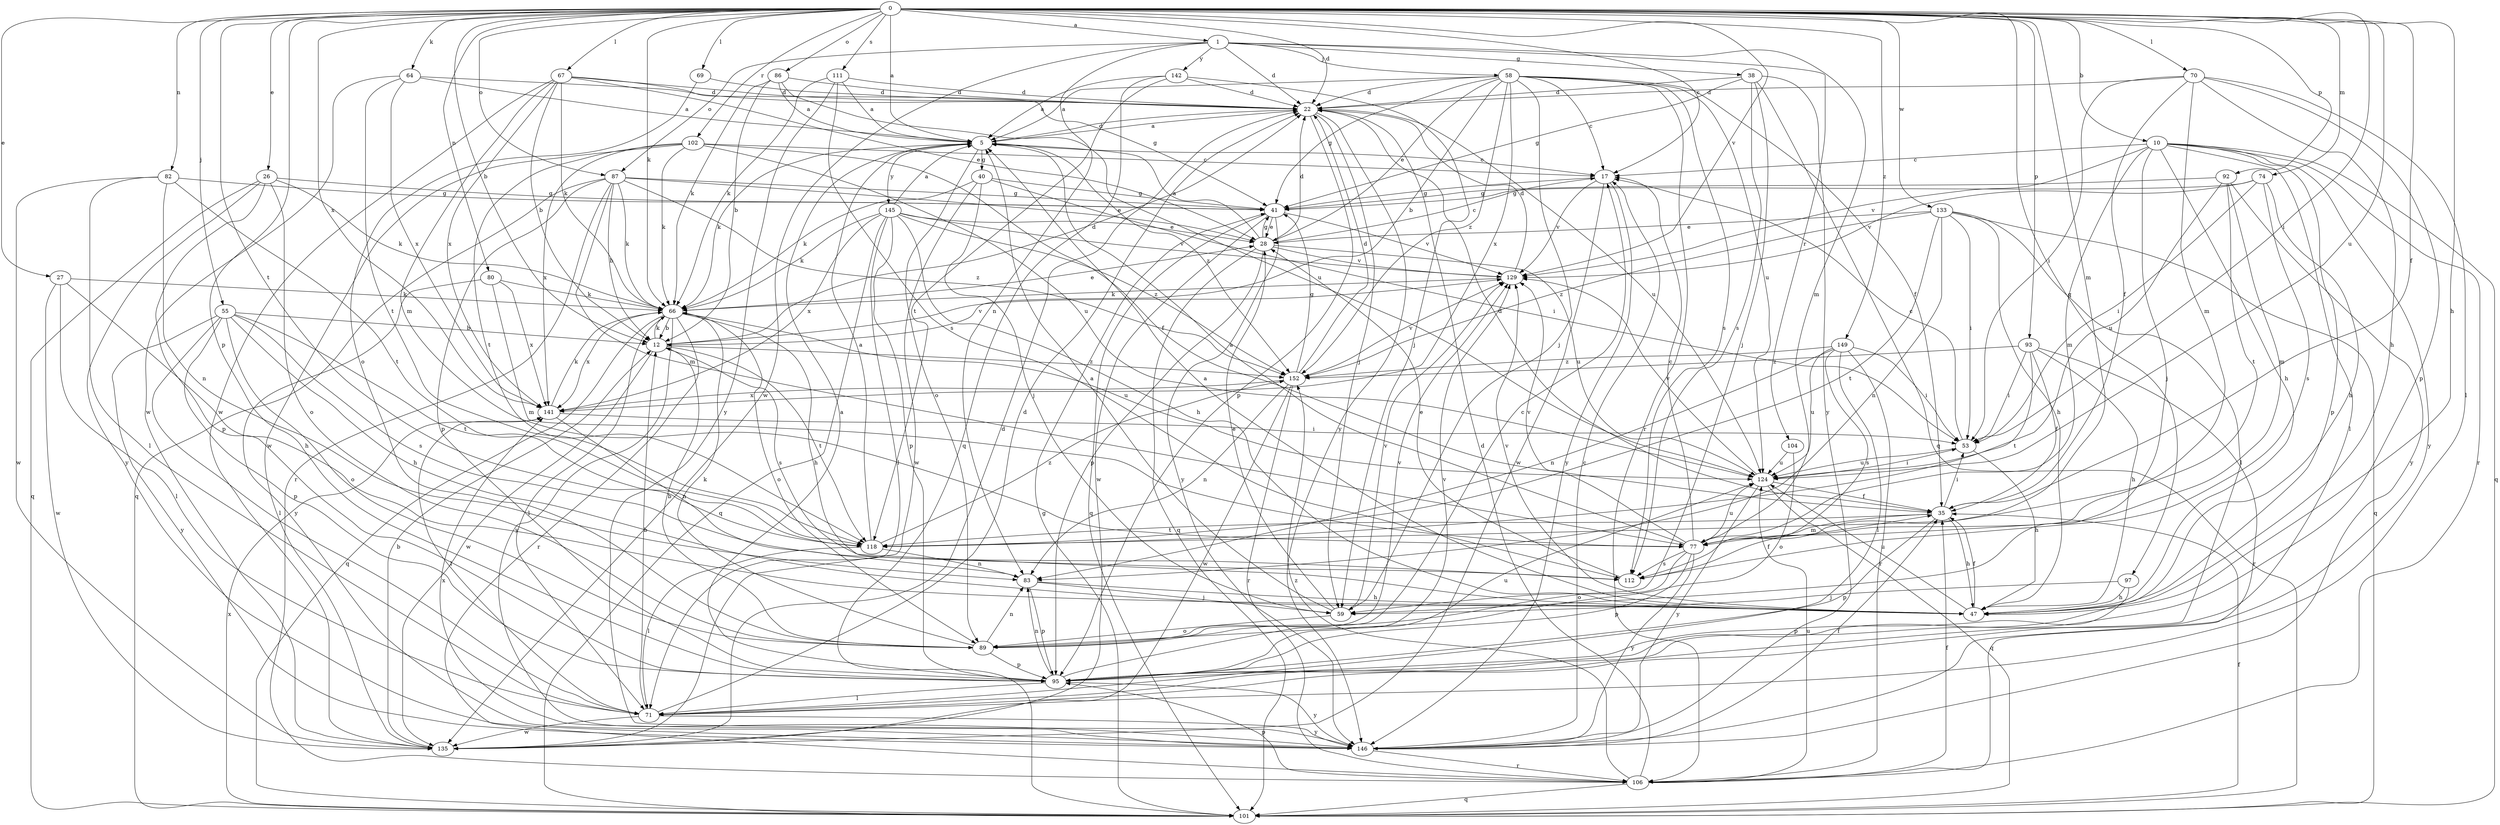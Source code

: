 strict digraph  {
0;
1;
5;
10;
12;
17;
22;
26;
27;
28;
35;
38;
40;
41;
47;
53;
55;
58;
59;
64;
66;
67;
69;
70;
71;
74;
77;
80;
82;
83;
86;
87;
89;
92;
93;
95;
97;
101;
102;
104;
106;
111;
112;
118;
124;
129;
133;
135;
141;
142;
145;
146;
149;
152;
0 -> 1  [label=a];
0 -> 5  [label=a];
0 -> 10  [label=b];
0 -> 12  [label=b];
0 -> 17  [label=c];
0 -> 22  [label=d];
0 -> 26  [label=e];
0 -> 27  [label=e];
0 -> 35  [label=f];
0 -> 47  [label=h];
0 -> 53  [label=i];
0 -> 55  [label=j];
0 -> 64  [label=k];
0 -> 66  [label=k];
0 -> 67  [label=l];
0 -> 69  [label=l];
0 -> 70  [label=l];
0 -> 74  [label=m];
0 -> 77  [label=m];
0 -> 80  [label=n];
0 -> 82  [label=n];
0 -> 86  [label=o];
0 -> 87  [label=o];
0 -> 92  [label=p];
0 -> 93  [label=p];
0 -> 95  [label=p];
0 -> 97  [label=q];
0 -> 102  [label=r];
0 -> 111  [label=s];
0 -> 118  [label=t];
0 -> 124  [label=u];
0 -> 129  [label=v];
0 -> 133  [label=w];
0 -> 141  [label=x];
0 -> 149  [label=z];
1 -> 22  [label=d];
1 -> 38  [label=g];
1 -> 58  [label=j];
1 -> 77  [label=m];
1 -> 83  [label=n];
1 -> 87  [label=o];
1 -> 104  [label=r];
1 -> 135  [label=w];
1 -> 142  [label=y];
5 -> 17  [label=c];
5 -> 22  [label=d];
5 -> 40  [label=g];
5 -> 66  [label=k];
5 -> 89  [label=o];
5 -> 145  [label=y];
5 -> 152  [label=z];
10 -> 17  [label=c];
10 -> 47  [label=h];
10 -> 59  [label=j];
10 -> 71  [label=l];
10 -> 77  [label=m];
10 -> 95  [label=p];
10 -> 101  [label=q];
10 -> 106  [label=r];
10 -> 129  [label=v];
10 -> 146  [label=y];
12 -> 22  [label=d];
12 -> 66  [label=k];
12 -> 112  [label=s];
12 -> 118  [label=t];
12 -> 129  [label=v];
12 -> 135  [label=w];
12 -> 152  [label=z];
17 -> 41  [label=g];
17 -> 129  [label=v];
17 -> 135  [label=w];
17 -> 146  [label=y];
22 -> 5  [label=a];
22 -> 59  [label=j];
22 -> 95  [label=p];
22 -> 124  [label=u];
22 -> 146  [label=y];
26 -> 41  [label=g];
26 -> 66  [label=k];
26 -> 89  [label=o];
26 -> 95  [label=p];
26 -> 101  [label=q];
26 -> 146  [label=y];
27 -> 47  [label=h];
27 -> 66  [label=k];
27 -> 71  [label=l];
27 -> 135  [label=w];
28 -> 5  [label=a];
28 -> 17  [label=c];
28 -> 22  [label=d];
28 -> 41  [label=g];
28 -> 95  [label=p];
28 -> 101  [label=q];
28 -> 124  [label=u];
28 -> 129  [label=v];
35 -> 22  [label=d];
35 -> 47  [label=h];
35 -> 53  [label=i];
35 -> 77  [label=m];
35 -> 95  [label=p];
35 -> 118  [label=t];
38 -> 22  [label=d];
38 -> 41  [label=g];
38 -> 59  [label=j];
38 -> 101  [label=q];
38 -> 112  [label=s];
38 -> 146  [label=y];
40 -> 41  [label=g];
40 -> 53  [label=i];
40 -> 59  [label=j];
40 -> 66  [label=k];
40 -> 135  [label=w];
41 -> 28  [label=e];
41 -> 101  [label=q];
41 -> 129  [label=v];
41 -> 135  [label=w];
41 -> 146  [label=y];
47 -> 5  [label=a];
47 -> 35  [label=f];
47 -> 124  [label=u];
47 -> 129  [label=v];
53 -> 17  [label=c];
53 -> 47  [label=h];
53 -> 124  [label=u];
55 -> 12  [label=b];
55 -> 47  [label=h];
55 -> 71  [label=l];
55 -> 89  [label=o];
55 -> 95  [label=p];
55 -> 112  [label=s];
55 -> 118  [label=t];
55 -> 146  [label=y];
58 -> 5  [label=a];
58 -> 12  [label=b];
58 -> 17  [label=c];
58 -> 22  [label=d];
58 -> 28  [label=e];
58 -> 35  [label=f];
58 -> 41  [label=g];
58 -> 59  [label=j];
58 -> 106  [label=r];
58 -> 112  [label=s];
58 -> 124  [label=u];
58 -> 141  [label=x];
58 -> 152  [label=z];
59 -> 5  [label=a];
59 -> 28  [label=e];
59 -> 89  [label=o];
59 -> 129  [label=v];
64 -> 5  [label=a];
64 -> 22  [label=d];
64 -> 118  [label=t];
64 -> 135  [label=w];
64 -> 141  [label=x];
66 -> 12  [label=b];
66 -> 28  [label=e];
66 -> 47  [label=h];
66 -> 71  [label=l];
66 -> 89  [label=o];
66 -> 101  [label=q];
66 -> 106  [label=r];
66 -> 124  [label=u];
66 -> 141  [label=x];
66 -> 146  [label=y];
67 -> 12  [label=b];
67 -> 22  [label=d];
67 -> 28  [label=e];
67 -> 41  [label=g];
67 -> 66  [label=k];
67 -> 77  [label=m];
67 -> 135  [label=w];
67 -> 141  [label=x];
69 -> 22  [label=d];
69 -> 89  [label=o];
70 -> 22  [label=d];
70 -> 35  [label=f];
70 -> 47  [label=h];
70 -> 53  [label=i];
70 -> 71  [label=l];
70 -> 77  [label=m];
70 -> 95  [label=p];
71 -> 12  [label=b];
71 -> 22  [label=d];
71 -> 135  [label=w];
71 -> 146  [label=y];
74 -> 41  [label=g];
74 -> 47  [label=h];
74 -> 53  [label=i];
74 -> 112  [label=s];
74 -> 129  [label=v];
77 -> 5  [label=a];
77 -> 17  [label=c];
77 -> 89  [label=o];
77 -> 95  [label=p];
77 -> 112  [label=s];
77 -> 124  [label=u];
77 -> 129  [label=v];
77 -> 146  [label=y];
80 -> 66  [label=k];
80 -> 77  [label=m];
80 -> 141  [label=x];
80 -> 146  [label=y];
82 -> 41  [label=g];
82 -> 71  [label=l];
82 -> 83  [label=n];
82 -> 118  [label=t];
82 -> 135  [label=w];
83 -> 47  [label=h];
83 -> 59  [label=j];
83 -> 95  [label=p];
86 -> 5  [label=a];
86 -> 12  [label=b];
86 -> 22  [label=d];
86 -> 66  [label=k];
86 -> 124  [label=u];
87 -> 12  [label=b];
87 -> 28  [label=e];
87 -> 41  [label=g];
87 -> 66  [label=k];
87 -> 77  [label=m];
87 -> 95  [label=p];
87 -> 101  [label=q];
87 -> 106  [label=r];
87 -> 152  [label=z];
89 -> 12  [label=b];
89 -> 17  [label=c];
89 -> 66  [label=k];
89 -> 83  [label=n];
89 -> 95  [label=p];
89 -> 129  [label=v];
92 -> 41  [label=g];
92 -> 77  [label=m];
92 -> 118  [label=t];
92 -> 124  [label=u];
92 -> 146  [label=y];
93 -> 35  [label=f];
93 -> 47  [label=h];
93 -> 53  [label=i];
93 -> 106  [label=r];
93 -> 118  [label=t];
93 -> 152  [label=z];
95 -> 5  [label=a];
95 -> 71  [label=l];
95 -> 83  [label=n];
95 -> 124  [label=u];
95 -> 129  [label=v];
95 -> 146  [label=y];
97 -> 47  [label=h];
97 -> 59  [label=j];
97 -> 95  [label=p];
101 -> 35  [label=f];
101 -> 41  [label=g];
101 -> 141  [label=x];
102 -> 17  [label=c];
102 -> 35  [label=f];
102 -> 66  [label=k];
102 -> 118  [label=t];
102 -> 124  [label=u];
102 -> 135  [label=w];
102 -> 141  [label=x];
104 -> 89  [label=o];
104 -> 124  [label=u];
106 -> 22  [label=d];
106 -> 35  [label=f];
106 -> 95  [label=p];
106 -> 101  [label=q];
106 -> 124  [label=u];
106 -> 152  [label=z];
111 -> 5  [label=a];
111 -> 22  [label=d];
111 -> 66  [label=k];
111 -> 112  [label=s];
111 -> 146  [label=y];
112 -> 28  [label=e];
112 -> 35  [label=f];
118 -> 5  [label=a];
118 -> 71  [label=l];
118 -> 83  [label=n];
118 -> 152  [label=z];
124 -> 35  [label=f];
124 -> 53  [label=i];
124 -> 101  [label=q];
124 -> 129  [label=v];
124 -> 146  [label=y];
129 -> 22  [label=d];
129 -> 66  [label=k];
133 -> 28  [label=e];
133 -> 47  [label=h];
133 -> 53  [label=i];
133 -> 71  [label=l];
133 -> 83  [label=n];
133 -> 101  [label=q];
133 -> 118  [label=t];
133 -> 152  [label=z];
135 -> 12  [label=b];
135 -> 22  [label=d];
141 -> 53  [label=i];
141 -> 66  [label=k];
141 -> 71  [label=l];
141 -> 83  [label=n];
142 -> 5  [label=a];
142 -> 22  [label=d];
142 -> 59  [label=j];
142 -> 101  [label=q];
142 -> 118  [label=t];
145 -> 5  [label=a];
145 -> 28  [label=e];
145 -> 47  [label=h];
145 -> 66  [label=k];
145 -> 71  [label=l];
145 -> 95  [label=p];
145 -> 101  [label=q];
145 -> 129  [label=v];
145 -> 141  [label=x];
145 -> 152  [label=z];
146 -> 17  [label=c];
146 -> 35  [label=f];
146 -> 106  [label=r];
146 -> 141  [label=x];
149 -> 53  [label=i];
149 -> 71  [label=l];
149 -> 83  [label=n];
149 -> 106  [label=r];
149 -> 112  [label=s];
149 -> 124  [label=u];
149 -> 152  [label=z];
152 -> 22  [label=d];
152 -> 41  [label=g];
152 -> 83  [label=n];
152 -> 106  [label=r];
152 -> 129  [label=v];
152 -> 135  [label=w];
152 -> 141  [label=x];
}
